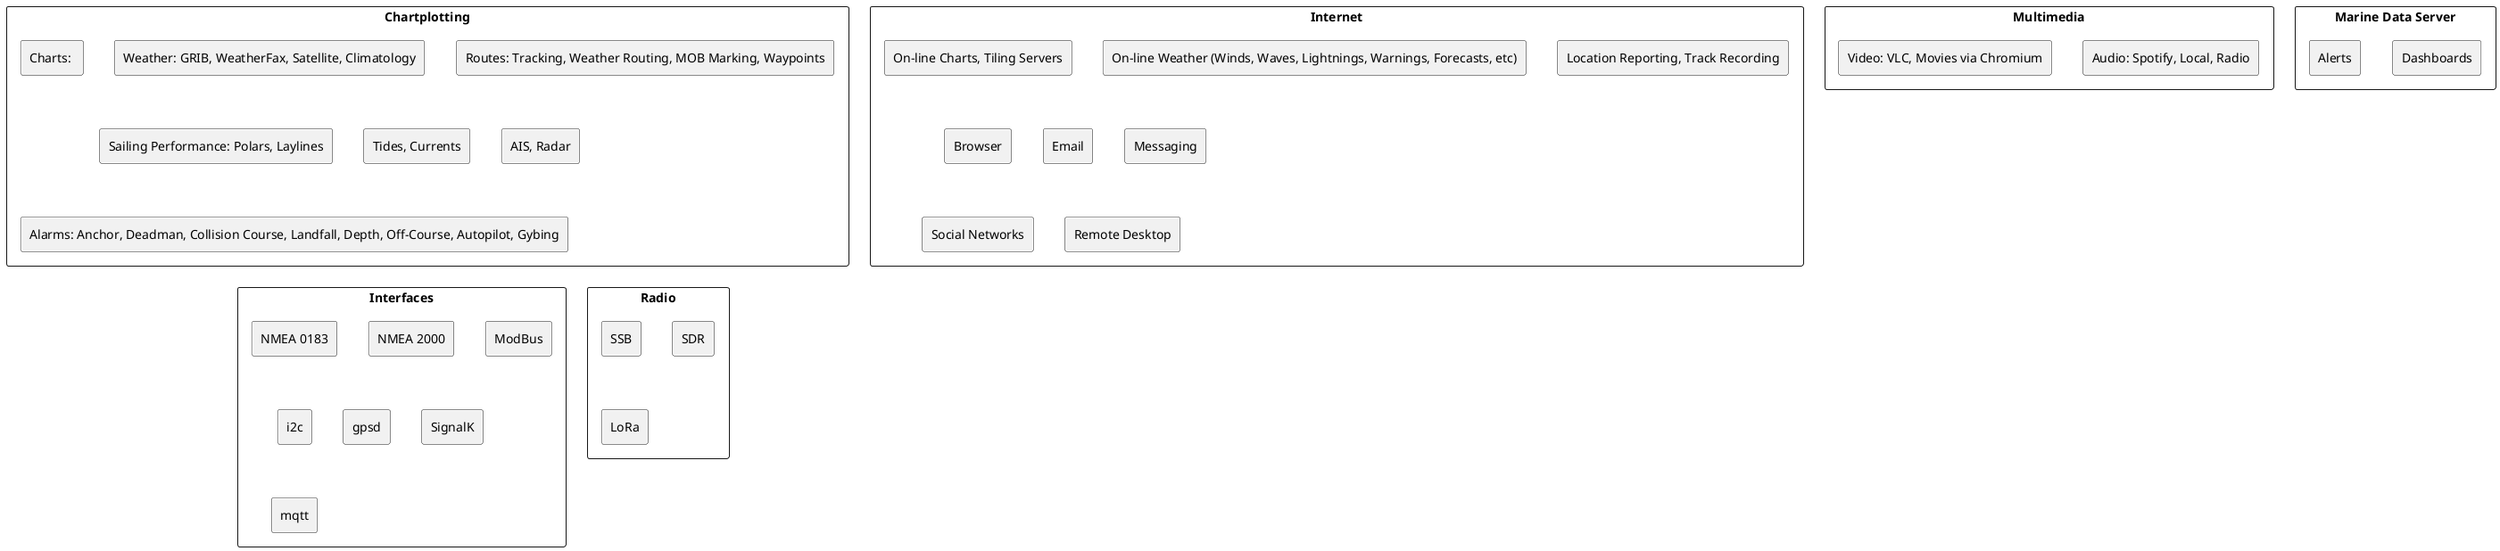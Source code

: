 @startuml
skinparam BackgroundColor transparent
skinparam componentStyle rectangle

component "Chartplotting" {
  component "Charts: "
  component "Weather: GRIB, WeatherFax, Satellite, Climatology"
  component "Routes: Tracking, Weather Routing, MOB Marking, Waypoints"
  component "Sailing Performance: Polars, Laylines"
  component "Tides, Currents"
  component "AIS, Radar"
  component "Alarms: Anchor, Deadman, Collision Course, Landfall, Depth, Off-Course, Autopilot, Gybing"
}

component "Internet" {
  component "On-line Charts, Tiling Servers"
  component "On-line Weather (Winds, Waves, Lightnings, Warnings, Forecasts, etc)"
  component "Location Reporting, Track Recording"
  component "Browser"
  component "Email"
  component "Messaging"
  component "Social Networks"
  component "Remote Desktop"
}

component "Multimedia" {
  component "Audio: Spotify, Local, Radio"
  component "Video: VLC, Movies via Chromium"
}

component "Marine Data Server" {
  component "Dashboards"
  component "Alerts"
}

component "Interfaces" {
  component "NMEA 0183"
  component "NMEA 2000"
  component "ModBus"
  component "i2c"
  component "gpsd"
  component "SignalK"
  component "mqtt"
}

component "Radio" {
  component "SSB"
  component "SDR"
  component "LoRa"
}

@enduml
